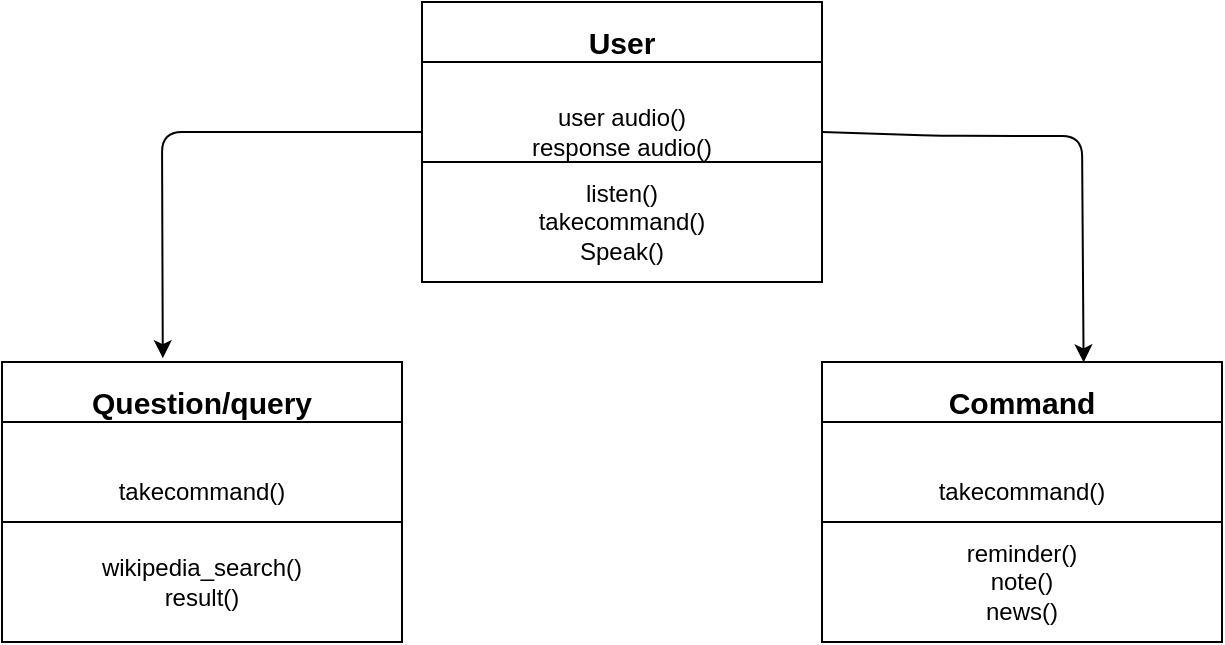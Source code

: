 <mxfile>
    <diagram id="KK59aHNq2XV3UxuYk307" name="Page-1">
        <mxGraphModel dx="1046" dy="439" grid="1" gridSize="10" guides="1" tooltips="1" connect="1" arrows="1" fold="1" page="1" pageScale="1" pageWidth="850" pageHeight="1100" math="0" shadow="0">
            <root>
                <mxCell id="0"/>
                <mxCell id="1" parent="0"/>
                <mxCell id="3" value="&lt;b style=&quot;font-size: 15px&quot;&gt;User&lt;/b&gt;" style="rounded=0;whiteSpace=wrap;html=1;" parent="1" vertex="1">
                    <mxGeometry x="270" y="60" width="200" height="40" as="geometry"/>
                </mxCell>
                <mxCell id="4" value="user audio()&lt;br&gt;response audio()" style="rounded=0;whiteSpace=wrap;html=1;" parent="1" vertex="1">
                    <mxGeometry x="270" y="90" width="200" height="70" as="geometry"/>
                </mxCell>
                <mxCell id="5" style="edgeStyle=orthogonalEdgeStyle;rounded=0;orthogonalLoop=1;jettySize=auto;html=1;exitX=0.5;exitY=1;exitDx=0;exitDy=0;" parent="1" source="4" target="4" edge="1">
                    <mxGeometry relative="1" as="geometry"/>
                </mxCell>
                <mxCell id="6" value="listen()&lt;br&gt;takecommand()&lt;br&gt;Speak()" style="rounded=0;whiteSpace=wrap;html=1;" parent="1" vertex="1">
                    <mxGeometry x="270" y="140" width="200" height="60" as="geometry"/>
                </mxCell>
                <mxCell id="9" value="&lt;font style=&quot;font-size: 15px&quot;&gt;&lt;b&gt;Question/query&lt;/b&gt;&lt;/font&gt;" style="rounded=0;whiteSpace=wrap;html=1;" parent="1" vertex="1">
                    <mxGeometry x="60" y="240" width="200" height="40" as="geometry"/>
                </mxCell>
                <mxCell id="10" value="takecommand()" style="rounded=0;whiteSpace=wrap;html=1;" parent="1" vertex="1">
                    <mxGeometry x="60" y="270" width="200" height="70" as="geometry"/>
                </mxCell>
                <mxCell id="11" style="edgeStyle=orthogonalEdgeStyle;rounded=0;orthogonalLoop=1;jettySize=auto;html=1;exitX=0.5;exitY=1;exitDx=0;exitDy=0;" parent="1" source="10" target="10" edge="1">
                    <mxGeometry relative="1" as="geometry"/>
                </mxCell>
                <mxCell id="12" value="wikipedia_search()&lt;br&gt;result()&lt;br&gt;" style="rounded=0;whiteSpace=wrap;html=1;" parent="1" vertex="1">
                    <mxGeometry x="60" y="320" width="200" height="60" as="geometry"/>
                </mxCell>
                <mxCell id="13" value="&lt;font style=&quot;font-size: 15px&quot;&gt;&lt;b&gt;Command&lt;/b&gt;&lt;/font&gt;" style="rounded=0;whiteSpace=wrap;html=1;" parent="1" vertex="1">
                    <mxGeometry x="470" y="240" width="200" height="40" as="geometry"/>
                </mxCell>
                <mxCell id="14" value="takecommand()&lt;br&gt;" style="rounded=0;whiteSpace=wrap;html=1;" parent="1" vertex="1">
                    <mxGeometry x="470" y="270" width="200" height="70" as="geometry"/>
                </mxCell>
                <mxCell id="15" style="edgeStyle=orthogonalEdgeStyle;rounded=0;orthogonalLoop=1;jettySize=auto;html=1;exitX=0.5;exitY=1;exitDx=0;exitDy=0;" parent="1" source="14" target="14" edge="1">
                    <mxGeometry relative="1" as="geometry"/>
                </mxCell>
                <mxCell id="16" value="reminder()&lt;br&gt;note()&lt;br&gt;news()" style="rounded=0;whiteSpace=wrap;html=1;" parent="1" vertex="1">
                    <mxGeometry x="470" y="320" width="200" height="60" as="geometry"/>
                </mxCell>
                <mxCell id="17" value="" style="endArrow=classic;html=1;entryX=0.402;entryY=-0.048;entryDx=0;entryDy=0;exitX=0;exitY=0.5;exitDx=0;exitDy=0;entryPerimeter=0;" parent="1" source="4" target="9" edge="1">
                    <mxGeometry width="50" height="50" relative="1" as="geometry">
                        <mxPoint x="400" y="140" as="sourcePoint"/>
                        <mxPoint x="120" y="125" as="targetPoint"/>
                        <Array as="points">
                            <mxPoint x="140" y="125"/>
                        </Array>
                    </mxGeometry>
                </mxCell>
                <mxCell id="18" value="" style="endArrow=classic;html=1;exitX=1;exitY=0.5;exitDx=0;exitDy=0;entryX=0.654;entryY=0.005;entryDx=0;entryDy=0;entryPerimeter=0;" parent="1" source="4" target="13" edge="1">
                    <mxGeometry width="50" height="50" relative="1" as="geometry">
                        <mxPoint x="630" y="126.92" as="sourcePoint"/>
                        <mxPoint x="600" y="230" as="targetPoint"/>
                        <Array as="points">
                            <mxPoint x="530" y="126.92"/>
                            <mxPoint x="600" y="127"/>
                        </Array>
                    </mxGeometry>
                </mxCell>
            </root>
        </mxGraphModel>
    </diagram>
</mxfile>